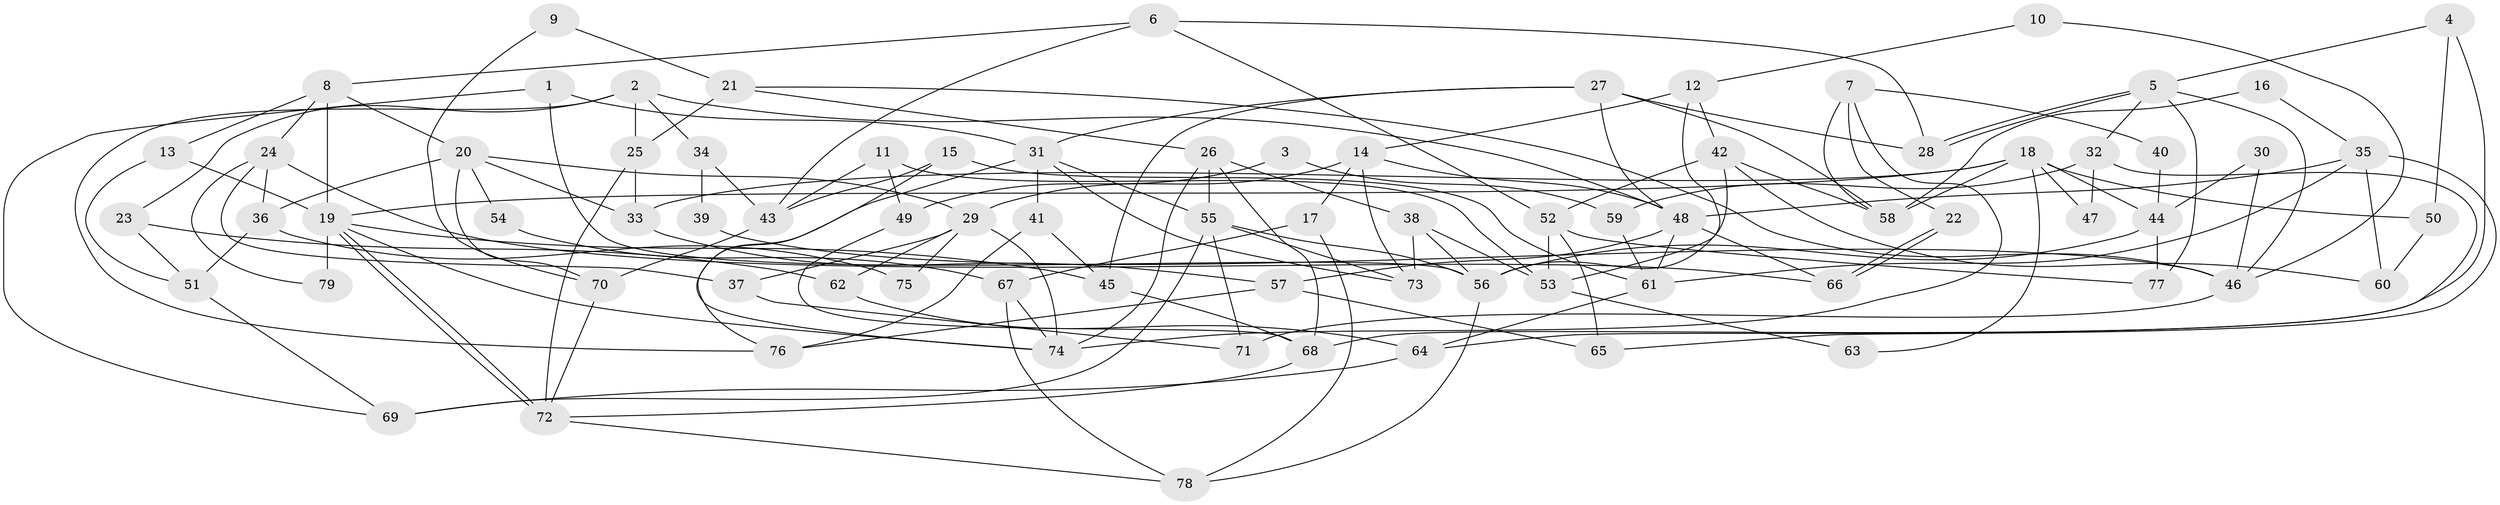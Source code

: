 // coarse degree distribution, {3: 0.18, 5: 0.18, 6: 0.14, 7: 0.14, 4: 0.18, 9: 0.02, 2: 0.1, 10: 0.04, 8: 0.02}
// Generated by graph-tools (version 1.1) at 2025/24/03/03/25 07:24:00]
// undirected, 79 vertices, 158 edges
graph export_dot {
graph [start="1"]
  node [color=gray90,style=filled];
  1;
  2;
  3;
  4;
  5;
  6;
  7;
  8;
  9;
  10;
  11;
  12;
  13;
  14;
  15;
  16;
  17;
  18;
  19;
  20;
  21;
  22;
  23;
  24;
  25;
  26;
  27;
  28;
  29;
  30;
  31;
  32;
  33;
  34;
  35;
  36;
  37;
  38;
  39;
  40;
  41;
  42;
  43;
  44;
  45;
  46;
  47;
  48;
  49;
  50;
  51;
  52;
  53;
  54;
  55;
  56;
  57;
  58;
  59;
  60;
  61;
  62;
  63;
  64;
  65;
  66;
  67;
  68;
  69;
  70;
  71;
  72;
  73;
  74;
  75;
  76;
  77;
  78;
  79;
  1 -- 31;
  1 -- 56;
  1 -- 69;
  2 -- 76;
  2 -- 25;
  2 -- 23;
  2 -- 34;
  2 -- 48;
  3 -- 49;
  3 -- 59;
  4 -- 68;
  4 -- 5;
  4 -- 50;
  5 -- 28;
  5 -- 28;
  5 -- 46;
  5 -- 32;
  5 -- 77;
  6 -- 8;
  6 -- 28;
  6 -- 43;
  6 -- 52;
  7 -- 74;
  7 -- 58;
  7 -- 22;
  7 -- 40;
  8 -- 20;
  8 -- 13;
  8 -- 19;
  8 -- 24;
  9 -- 21;
  9 -- 70;
  10 -- 12;
  10 -- 46;
  11 -- 53;
  11 -- 43;
  11 -- 49;
  12 -- 42;
  12 -- 14;
  12 -- 53;
  13 -- 19;
  13 -- 51;
  14 -- 73;
  14 -- 17;
  14 -- 29;
  14 -- 48;
  15 -- 74;
  15 -- 61;
  15 -- 43;
  16 -- 35;
  16 -- 58;
  17 -- 67;
  17 -- 78;
  18 -- 19;
  18 -- 44;
  18 -- 33;
  18 -- 47;
  18 -- 50;
  18 -- 58;
  18 -- 63;
  19 -- 72;
  19 -- 72;
  19 -- 45;
  19 -- 74;
  19 -- 79;
  20 -- 36;
  20 -- 29;
  20 -- 33;
  20 -- 54;
  20 -- 70;
  21 -- 26;
  21 -- 25;
  21 -- 46;
  22 -- 66;
  22 -- 66;
  23 -- 62;
  23 -- 51;
  24 -- 66;
  24 -- 36;
  24 -- 37;
  24 -- 79;
  25 -- 33;
  25 -- 72;
  26 -- 38;
  26 -- 68;
  26 -- 55;
  26 -- 74;
  27 -- 48;
  27 -- 58;
  27 -- 28;
  27 -- 31;
  27 -- 45;
  29 -- 74;
  29 -- 37;
  29 -- 62;
  29 -- 75;
  30 -- 46;
  30 -- 44;
  31 -- 41;
  31 -- 55;
  31 -- 73;
  31 -- 76;
  32 -- 64;
  32 -- 47;
  32 -- 59;
  33 -- 57;
  34 -- 43;
  34 -- 39;
  35 -- 65;
  35 -- 48;
  35 -- 60;
  35 -- 61;
  36 -- 51;
  36 -- 75;
  37 -- 71;
  38 -- 73;
  38 -- 56;
  38 -- 53;
  39 -- 46;
  40 -- 44;
  41 -- 45;
  41 -- 76;
  42 -- 60;
  42 -- 52;
  42 -- 56;
  42 -- 58;
  43 -- 70;
  44 -- 77;
  44 -- 56;
  45 -- 68;
  46 -- 71;
  48 -- 57;
  48 -- 61;
  48 -- 66;
  49 -- 68;
  50 -- 60;
  51 -- 69;
  52 -- 53;
  52 -- 65;
  52 -- 77;
  53 -- 63;
  54 -- 67;
  55 -- 56;
  55 -- 69;
  55 -- 71;
  55 -- 73;
  56 -- 78;
  57 -- 65;
  57 -- 76;
  59 -- 61;
  61 -- 64;
  62 -- 64;
  64 -- 69;
  67 -- 78;
  67 -- 74;
  68 -- 72;
  70 -- 72;
  72 -- 78;
}
